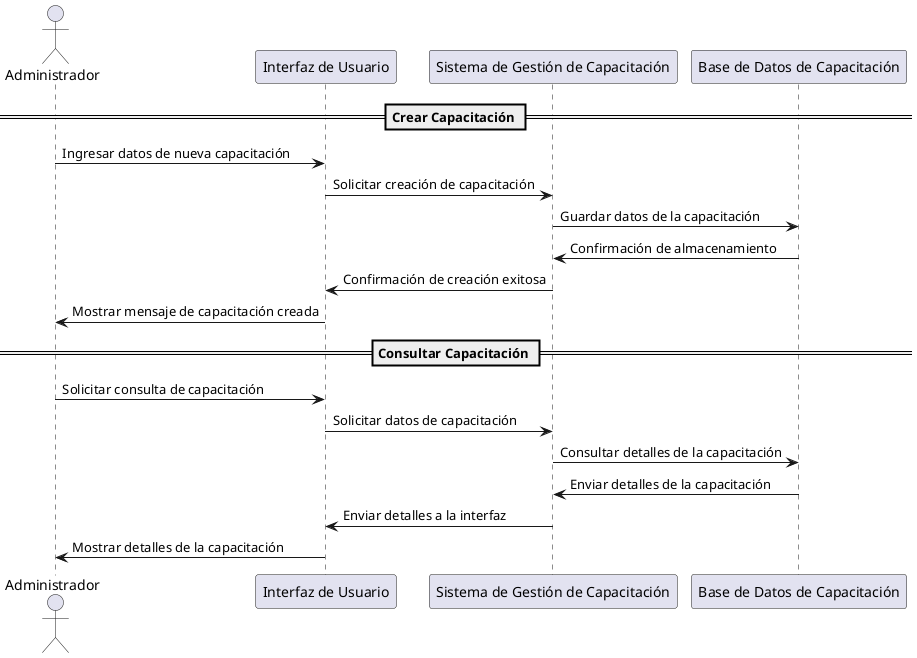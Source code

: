 @startuml
actor Administrador
participant "Interfaz de Usuario" as UI
participant "Sistema de Gestión de Capacitación" as Sistema
participant "Base de Datos de Capacitación" as BD

== Crear Capacitación ==
Administrador -> UI: Ingresar datos de nueva capacitación
UI -> Sistema: Solicitar creación de capacitación
Sistema -> BD: Guardar datos de la capacitación
BD -> Sistema: Confirmación de almacenamiento
Sistema -> UI: Confirmación de creación exitosa
UI -> Administrador: Mostrar mensaje de capacitación creada

== Consultar Capacitación ==
Administrador -> UI: Solicitar consulta de capacitación
UI -> Sistema: Solicitar datos de capacitación
Sistema -> BD: Consultar detalles de la capacitación
BD -> Sistema: Enviar detalles de la capacitación
Sistema -> UI: Enviar detalles a la interfaz
UI -> Administrador: Mostrar detalles de la capacitación
@enduml
